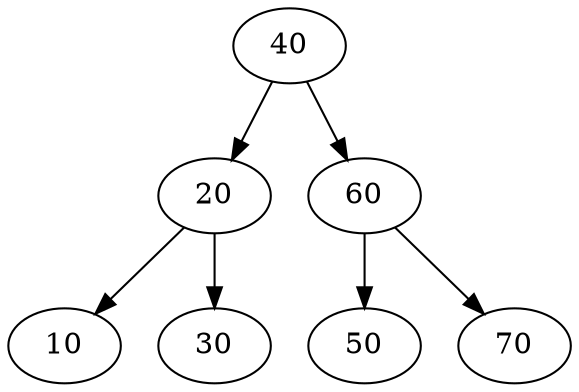 # Basic tree in DOT format
# 
# Generate PNG file with:
# > dot -Tpng -o tree_basic.png tree_basic.dot

strict digraph dot {

	40 -> 20
	40 -> 60

	20 -> 10
	20 -> 30

	60 -> 50
	60 -> 70

}
